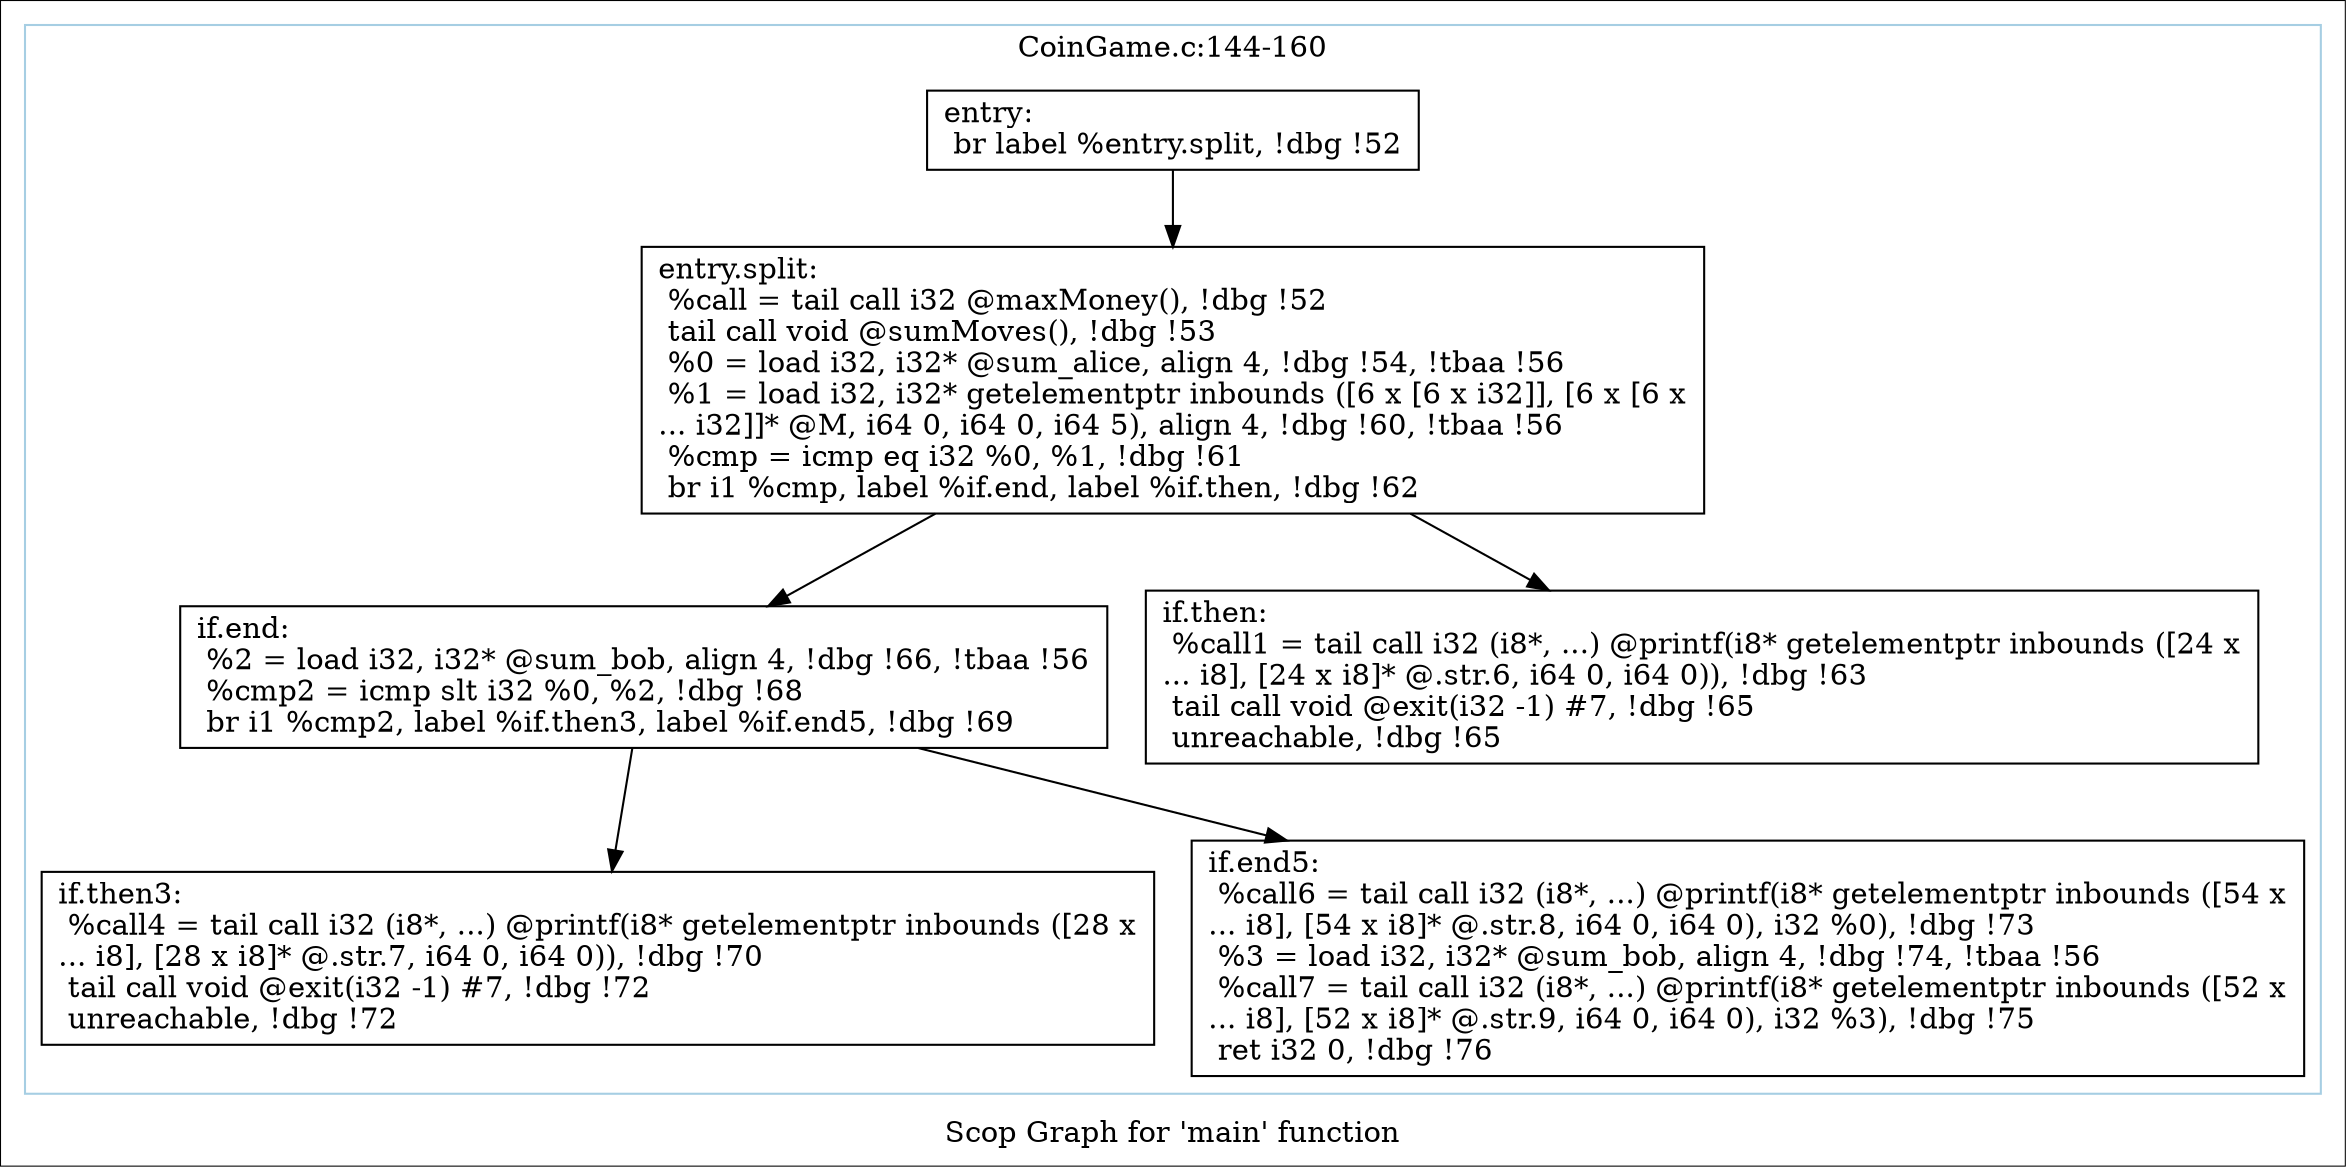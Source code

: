 digraph "Scop Graph for 'main' function" {
	label="Scop Graph for 'main' function";

	Node0x9278c60 [shape=record,label="{entry:\l  br label %entry.split, !dbg !52\l}"];
	Node0x9278c60 -> Node0x918f7d0;
	Node0x918f7d0 [shape=record,label="{entry.split:                                      \l  %call = tail call i32 @maxMoney(), !dbg !52\l  tail call void @sumMoves(), !dbg !53\l  %0 = load i32, i32* @sum_alice, align 4, !dbg !54, !tbaa !56\l  %1 = load i32, i32* getelementptr inbounds ([6 x [6 x i32]], [6 x [6 x\l... i32]]* @M, i64 0, i64 0, i64 5), align 4, !dbg !60, !tbaa !56\l  %cmp = icmp eq i32 %0, %1, !dbg !61\l  br i1 %cmp, label %if.end, label %if.then, !dbg !62\l}"];
	Node0x918f7d0 -> Node0x929ba50;
	Node0x918f7d0 -> Node0x9192030;
	Node0x929ba50 [shape=record,label="{if.end:                                           \l  %2 = load i32, i32* @sum_bob, align 4, !dbg !66, !tbaa !56\l  %cmp2 = icmp slt i32 %0, %2, !dbg !68\l  br i1 %cmp2, label %if.then3, label %if.end5, !dbg !69\l}"];
	Node0x929ba50 -> Node0x9185fc0;
	Node0x929ba50 -> Node0x9183fe0;
	Node0x9185fc0 [shape=record,label="{if.then3:                                         \l  %call4 = tail call i32 (i8*, ...) @printf(i8* getelementptr inbounds ([28 x\l... i8], [28 x i8]* @.str.7, i64 0, i64 0)), !dbg !70\l  tail call void @exit(i32 -1) #7, !dbg !72\l  unreachable, !dbg !72\l}"];
	Node0x9183fe0 [shape=record,label="{if.end5:                                          \l  %call6 = tail call i32 (i8*, ...) @printf(i8* getelementptr inbounds ([54 x\l... i8], [54 x i8]* @.str.8, i64 0, i64 0), i32 %0), !dbg !73\l  %3 = load i32, i32* @sum_bob, align 4, !dbg !74, !tbaa !56\l  %call7 = tail call i32 (i8*, ...) @printf(i8* getelementptr inbounds ([52 x\l... i8], [52 x i8]* @.str.9, i64 0, i64 0), i32 %3), !dbg !75\l  ret i32 0, !dbg !76\l}"];
	Node0x9192030 [shape=record,label="{if.then:                                          \l  %call1 = tail call i32 (i8*, ...) @printf(i8* getelementptr inbounds ([24 x\l... i8], [24 x i8]* @.str.6, i64 0, i64 0)), !dbg !63\l  tail call void @exit(i32 -1) #7, !dbg !65\l  unreachable, !dbg !65\l}"];
	colorscheme = "paired12"
        subgraph cluster_0x92aa9e0 {
          label = "CoinGame.c:144-160
";
          style = solid;
          color = 1
          Node0x9278c60;
          Node0x918f7d0;
          Node0x929ba50;
          Node0x9185fc0;
          Node0x9183fe0;
          Node0x9192030;
        }
}
